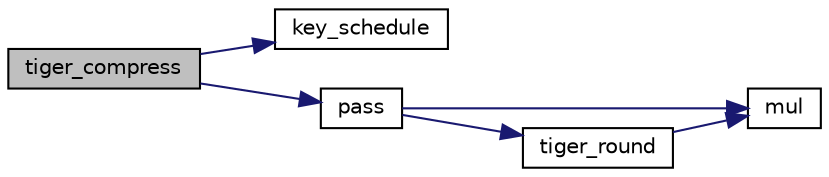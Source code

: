 digraph "tiger_compress"
{
 // LATEX_PDF_SIZE
  edge [fontname="Helvetica",fontsize="10",labelfontname="Helvetica",labelfontsize="10"];
  node [fontname="Helvetica",fontsize="10",shape=record];
  rankdir="LR";
  Node12 [label="tiger_compress",height=0.2,width=0.4,color="black", fillcolor="grey75", style="filled", fontcolor="black",tooltip=" "];
  Node12 -> Node13 [color="midnightblue",fontsize="10",style="solid"];
  Node13 [label="key_schedule",height=0.2,width=0.4,color="black", fillcolor="white", style="filled",URL="$tiger_8c.html#afa30304433be66822b4ce1f6ce21048c",tooltip=" "];
  Node12 -> Node14 [color="midnightblue",fontsize="10",style="solid"];
  Node14 [label="pass",height=0.2,width=0.4,color="black", fillcolor="white", style="filled",URL="$tiger_8c.html#ab74ad5f4fbf4c27a861ac02a2a674dfb",tooltip=" "];
  Node14 -> Node15 [color="midnightblue",fontsize="10",style="solid"];
  Node15 [label="mul",height=0.2,width=0.4,color="black", fillcolor="white", style="filled",URL="$gmp__desc_8c.html#a7050c53d3ede33130b5137ee21872390",tooltip=" "];
  Node14 -> Node16 [color="midnightblue",fontsize="10",style="solid"];
  Node16 [label="tiger_round",height=0.2,width=0.4,color="black", fillcolor="white", style="filled",URL="$tiger_8c.html#a98146289b638fc60971c44d303e65eb0",tooltip=" "];
  Node16 -> Node15 [color="midnightblue",fontsize="10",style="solid"];
}
